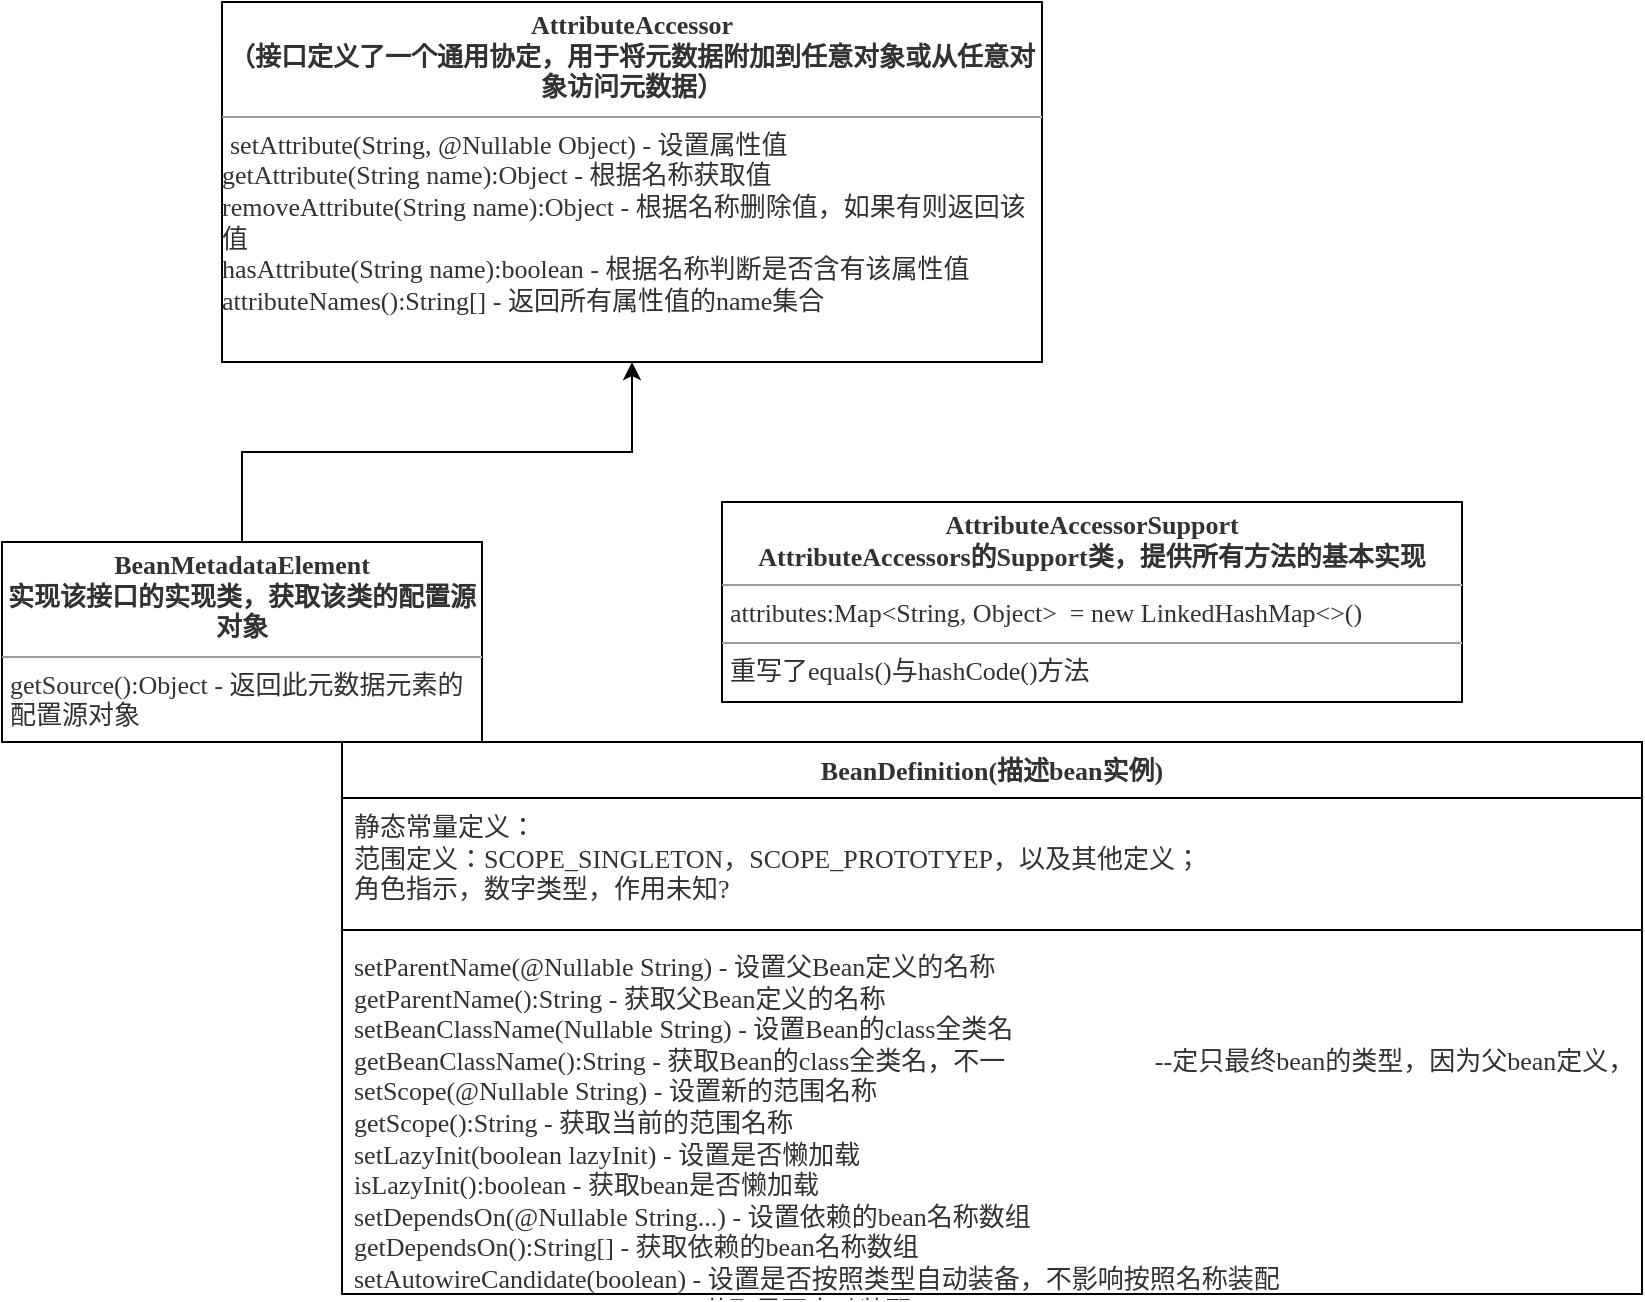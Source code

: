 <mxfile version="18.2.0" type="github">
  <diagram id="ylnHAjVZKFytVAsGpEt1" name="第 1 页">
    <mxGraphModel dx="1183" dy="665" grid="1" gridSize="10" guides="1" tooltips="1" connect="1" arrows="1" fold="1" page="1" pageScale="1" pageWidth="827" pageHeight="1169" math="0" shadow="0">
      <root>
        <mxCell id="0" />
        <mxCell id="1" parent="0" />
        <mxCell id="4qf6muTrts6Kvq2POUap-1" value="&lt;p style=&quot;margin:0px;margin-top:4px;text-align:center;&quot;&gt;&lt;span style=&quot;caret-color: rgb(50, 50, 50); color: rgb(50, 50, 50); font-family: 微软雅黑; font-size: 13px; font-weight: bold; text-size-adjust: auto; background-color: rgba(255, 255, 255, 0.008);&quot;&gt;AttributeAccessor&lt;/span&gt;&lt;/p&gt;&lt;div style=&quot;resize: none; outline: none; font-size: 13px; caret-color: rgb(50, 50, 50); color: rgb(50, 50, 50); font-family: 微软雅黑; font-weight: bold; text-align: center; text-size-adjust: auto; background-color: rgba(255, 255, 255, 0.008);&quot;&gt;（接口定义了一个通用协定，用于将元数据附加到任意对象或从任意对象访问元数据）&lt;/div&gt;&lt;hr size=&quot;1&quot;&gt;&lt;p style=&quot;margin:0px;margin-left:4px;&quot;&gt;&lt;span style=&quot;caret-color: rgb(50, 50, 50); color: rgb(50, 50, 50); font-family: 微软雅黑; font-size: 13px; text-size-adjust: auto; background-color: rgba(255, 255, 255, 0.008);&quot;&gt;setAttribute(String, @Nullable Object) - 设置属性值&lt;/span&gt;&lt;/p&gt;&lt;div style=&quot;resize: none; outline: none; font-size: 13px; caret-color: rgb(50, 50, 50); color: rgb(50, 50, 50); font-family: 微软雅黑; text-size-adjust: auto; background-color: rgba(255, 255, 255, 0.008);&quot;&gt;getAttribute(String name):Object - 根据名称获取值&lt;br&gt;&lt;/div&gt;&lt;div style=&quot;resize: none; outline: none; font-size: 13px; caret-color: rgb(50, 50, 50); color: rgb(50, 50, 50); font-family: 微软雅黑; text-size-adjust: auto; background-color: rgba(255, 255, 255, 0.008);&quot;&gt;removeAttribute(String name):Object - 根据名称删除值，如果有则返回该值&lt;br&gt;&lt;/div&gt;&lt;div style=&quot;resize: none; outline: none; font-size: 13px; caret-color: rgb(50, 50, 50); color: rgb(50, 50, 50); font-family: 微软雅黑; text-size-adjust: auto; background-color: rgba(255, 255, 255, 0.008);&quot;&gt;hasAttribute(String name):boolean - 根据名称判断是否含有该属性值&lt;br&gt;&lt;/div&gt;&lt;div style=&quot;resize: none; outline: none; font-size: 13px; caret-color: rgb(50, 50, 50); color: rgb(50, 50, 50); font-family: 微软雅黑; text-size-adjust: auto; background-color: rgba(255, 255, 255, 0.008);&quot;&gt;attributeNames():String[] - 返回所有属性值的name集合&lt;/div&gt;" style="verticalAlign=top;align=left;overflow=fill;fontSize=12;fontFamily=Helvetica;html=1;whiteSpace=wrap;" vertex="1" parent="1">
          <mxGeometry x="200" y="40" width="410" height="180" as="geometry" />
        </mxCell>
        <mxCell id="4qf6muTrts6Kvq2POUap-2" style="edgeStyle=orthogonalEdgeStyle;rounded=0;orthogonalLoop=1;jettySize=auto;html=1;fontFamily=Helvetica;fontSize=12;fontColor=default;" edge="1" parent="1" source="4qf6muTrts6Kvq2POUap-3" target="4qf6muTrts6Kvq2POUap-1">
          <mxGeometry relative="1" as="geometry" />
        </mxCell>
        <mxCell id="4qf6muTrts6Kvq2POUap-3" value="&lt;p style=&quot;margin:0px;margin-top:4px;text-align:center;&quot;&gt;&lt;span style=&quot;caret-color: rgb(50, 50, 50); color: rgb(50, 50, 50); font-family: 微软雅黑; font-size: 13px; font-weight: bold; text-size-adjust: auto; background-color: rgba(255, 255, 255, 0.008);&quot;&gt;BeanMetadataElement&lt;/span&gt;&lt;/p&gt;&lt;div style=&quot;resize: none; outline: none; font-size: 13px; caret-color: rgb(50, 50, 50); color: rgb(50, 50, 50); font-family: 微软雅黑; font-weight: bold; text-align: center; text-size-adjust: auto; background-color: rgba(255, 255, 255, 0.008);&quot;&gt;实现该接口的实现类，获取该类的配置源对象&lt;/div&gt;&lt;hr size=&quot;1&quot;&gt;&lt;p style=&quot;margin:0px;margin-left:4px;&quot;&gt;&lt;span style=&quot;caret-color: rgb(50, 50, 50); color: rgb(50, 50, 50); font-family: 微软雅黑; font-size: 13px; text-size-adjust: auto; background-color: rgba(255, 255, 255, 0.008);&quot;&gt;getSource():Object - 返回此元数据元素的配置源对象&lt;/span&gt;&lt;br&gt;&lt;/p&gt;" style="verticalAlign=top;align=left;overflow=fill;fontSize=12;fontFamily=Helvetica;html=1;whiteSpace=wrap;" vertex="1" parent="1">
          <mxGeometry x="90" y="310" width="240" height="100" as="geometry" />
        </mxCell>
        <mxCell id="4qf6muTrts6Kvq2POUap-23" value="&lt;p style=&quot;margin:0px;margin-top:4px;text-align:center;&quot;&gt;&lt;span style=&quot;caret-color: rgb(50, 50, 50); color: rgb(50, 50, 50); font-family: 微软雅黑; font-size: 13px; font-weight: bold; text-size-adjust: auto; background-color: rgba(255, 255, 255, 0.008);&quot;&gt;AttributeAccessorSupport&lt;/span&gt;&lt;/p&gt;&lt;div style=&quot;resize: none; outline: none; font-size: 13px; caret-color: rgb(50, 50, 50); color: rgb(50, 50, 50); font-family: 微软雅黑; font-weight: bold; text-align: center; text-size-adjust: auto; background-color: rgba(255, 255, 255, 0.008);&quot;&gt;AttributeAccessors的Support类，提供所有方法的基本实现&lt;/div&gt;&lt;hr size=&quot;1&quot;&gt;&lt;p style=&quot;margin:0px;margin-left:4px;&quot;&gt;&lt;span style=&quot;caret-color: rgb(50, 50, 50); color: rgb(50, 50, 50); font-family: 微软雅黑; font-size: 13px; text-size-adjust: auto; background-color: rgba(255, 255, 255, 0.008);&quot;&gt;attributes:Map&amp;lt;String, Object&amp;gt;&amp;nbsp;&amp;nbsp;= new LinkedHashMap&amp;lt;&amp;gt;()&lt;/span&gt;&lt;br&gt;&lt;/p&gt;&lt;hr size=&quot;1&quot;&gt;&lt;p style=&quot;margin:0px;margin-left:4px;&quot;&gt;&lt;span style=&quot;caret-color: rgb(50, 50, 50); color: rgb(50, 50, 50); font-family: 微软雅黑; font-size: 13px; text-size-adjust: auto; background-color: rgba(255, 255, 255, 0.008);&quot;&gt;重写了equals()与hashCode()方法&lt;/span&gt;&lt;br&gt;&lt;/p&gt;" style="verticalAlign=top;align=left;overflow=fill;fontSize=12;fontFamily=Helvetica;html=1;whiteSpace=wrap;" vertex="1" parent="1">
          <mxGeometry x="450" y="290" width="370" height="100" as="geometry" />
        </mxCell>
        <mxCell id="4qf6muTrts6Kvq2POUap-24" value="&lt;span style=&quot;caret-color: rgb(50, 50, 50); color: rgb(50, 50, 50); font-family: 微软雅黑; font-size: 13px; text-size-adjust: auto; background-color: rgba(255, 255, 255, 0.008);&quot;&gt;BeanDefinition(描述bean实例)&lt;/span&gt;" style="swimlane;fontStyle=1;align=center;verticalAlign=top;childLayout=stackLayout;horizontal=1;startSize=28;horizontalStack=0;resizeParent=1;resizeParentMax=0;resizeLast=0;collapsible=1;marginBottom=0;html=1;whiteSpace=wrap;autosize=1;" vertex="1" parent="1">
          <mxGeometry x="260" y="410" width="650" height="276" as="geometry" />
        </mxCell>
        <mxCell id="4qf6muTrts6Kvq2POUap-25" value="&lt;div style=&quot;resize: none; outline: none; font-size: 13px; caret-color: rgb(50, 50, 50); color: rgb(50, 50, 50); font-family: 微软雅黑; text-size-adjust: auto; background-color: rgba(255, 255, 255, 0.008);&quot;&gt;静态常量定义：&lt;/div&gt;&lt;span style=&quot;caret-color: rgb(50, 50, 50); color: rgb(50, 50, 50); font-family: 微软雅黑; font-size: 13px; text-size-adjust: auto; background-color: rgba(255, 255, 255, 0.008);&quot;&gt;范围定义：SCOPE_SINGLETON，SCOPE_PROTOTYEP，以及其他定义；&lt;/span&gt;&lt;br style=&quot;caret-color: rgb(50, 50, 50); color: rgb(50, 50, 50); font-family: 微软雅黑; font-size: 13px; text-size-adjust: auto; background-color: rgba(255, 255, 255, 0.008);&quot;&gt;&lt;div style=&quot;resize: none; outline: none; font-size: 13px; caret-color: rgb(50, 50, 50); color: rgb(50, 50, 50); font-family: 微软雅黑; text-size-adjust: auto; background-color: rgba(255, 255, 255, 0.008);&quot;&gt;角色指示，数字类型，作用未知?&lt;/div&gt;" style="text;strokeColor=none;fillColor=none;align=left;verticalAlign=top;spacingLeft=4;spacingRight=4;overflow=hidden;rotatable=0;points=[[0,0.5],[1,0.5]];portConstraint=eastwest;html=1;" vertex="1" parent="4qf6muTrts6Kvq2POUap-24">
          <mxGeometry y="28" width="650" height="62" as="geometry" />
        </mxCell>
        <mxCell id="4qf6muTrts6Kvq2POUap-26" value="" style="line;strokeWidth=1;fillColor=none;align=left;verticalAlign=middle;spacingTop=-1;spacingLeft=3;spacingRight=3;rotatable=0;labelPosition=right;points=[];portConstraint=eastwest;html=1;" vertex="1" parent="4qf6muTrts6Kvq2POUap-24">
          <mxGeometry y="90" width="650" height="8" as="geometry" />
        </mxCell>
        <mxCell id="4qf6muTrts6Kvq2POUap-27" value="&lt;span style=&quot;caret-color: rgb(50, 50, 50); color: rgb(50, 50, 50); font-family: 微软雅黑; font-size: 13px; text-size-adjust: auto; background-color: rgba(255, 255, 255, 0.008);&quot;&gt;setParentName(@Nullable String) - 设置父Bean定义的名称&lt;/span&gt;&lt;br style=&quot;caret-color: rgb(50, 50, 50); color: rgb(50, 50, 50); font-family: 微软雅黑; font-size: 13px; text-size-adjust: auto; background-color: rgba(255, 255, 255, 0.008);&quot;&gt;&lt;div style=&quot;resize: none; outline: none; font-size: 13px; caret-color: rgb(50, 50, 50); color: rgb(50, 50, 50); font-family: 微软雅黑; text-size-adjust: auto; background-color: rgba(255, 255, 255, 0.008);&quot;&gt;getParentName():String - 获取父Bean定义的名称&lt;br&gt;&lt;/div&gt;&lt;div style=&quot;resize: none; outline: none; font-size: 13px; caret-color: rgb(50, 50, 50); color: rgb(50, 50, 50); font-family: 微软雅黑; text-size-adjust: auto; background-color: rgba(255, 255, 255, 0.008);&quot;&gt;setBeanClassName(Nullable String) - 设置Bean的class全类名&lt;br&gt;&lt;/div&gt;&lt;div style=&quot;resize: none; outline: none; font-size: 13px; caret-color: rgb(50, 50, 50); color: rgb(50, 50, 50); font-family: 微软雅黑; text-size-adjust: auto; background-color: rgba(255, 255, 255, 0.008);&quot;&gt;getBeanClassName():String - 获取Bean的class全类名，不一 &amp;nbsp; &amp;nbsp; &amp;nbsp; &amp;nbsp; &amp;nbsp; &amp;nbsp; &amp;nbsp; &amp;nbsp; &amp;nbsp; &amp;nbsp; &amp;nbsp; --定只最终bean的类型，因为父bean定义，工厂方法类。&lt;br&gt;&lt;/div&gt;&lt;div style=&quot;resize: none; outline: none; font-size: 13px; caret-color: rgb(50, 50, 50); color: rgb(50, 50, 50); font-family: 微软雅黑; text-size-adjust: auto; background-color: rgba(255, 255, 255, 0.008);&quot;&gt;setScope(@Nullable String) - 设置新的范围名称&lt;br&gt;&lt;/div&gt;&lt;div style=&quot;resize: none; outline: none; font-size: 13px; caret-color: rgb(50, 50, 50); color: rgb(50, 50, 50); font-family: 微软雅黑; text-size-adjust: auto; background-color: rgba(255, 255, 255, 0.008);&quot;&gt;getScope():String - 获取当前的范围名称&lt;br&gt;&lt;/div&gt;&lt;div style=&quot;resize: none; outline: none; font-size: 13px; caret-color: rgb(50, 50, 50); color: rgb(50, 50, 50); font-family: 微软雅黑; text-size-adjust: auto; background-color: rgba(255, 255, 255, 0.008);&quot;&gt;setLazyInit(boolean lazyInit) - 设置是否懒加载&lt;br&gt;&lt;/div&gt;&lt;div style=&quot;resize: none; outline: none; font-size: 13px; caret-color: rgb(50, 50, 50); color: rgb(50, 50, 50); font-family: 微软雅黑; text-size-adjust: auto; background-color: rgba(255, 255, 255, 0.008);&quot;&gt;isLazyInit():boolean - 获取bean是否懒加载&lt;br&gt;&lt;/div&gt;&lt;div style=&quot;resize: none; outline: none; font-size: 13px; caret-color: rgb(50, 50, 50); color: rgb(50, 50, 50); font-family: 微软雅黑; text-size-adjust: auto; background-color: rgba(255, 255, 255, 0.008);&quot;&gt;setDependsOn(@Nullable String...) - 设置依赖的bean名称数组&lt;br&gt;&lt;/div&gt;&lt;div style=&quot;resize: none; outline: none; font-size: 13px; caret-color: rgb(50, 50, 50); color: rgb(50, 50, 50); font-family: 微软雅黑; text-size-adjust: auto; background-color: rgba(255, 255, 255, 0.008);&quot;&gt;getDependsOn():String[] - 获取依赖的bean名称数组&lt;br&gt;&lt;/div&gt;&lt;div style=&quot;resize: none; outline: none; font-size: 13px; caret-color: rgb(50, 50, 50); color: rgb(50, 50, 50); font-family: 微软雅黑; text-size-adjust: auto; background-color: rgba(255, 255, 255, 0.008);&quot;&gt;setAutowireCandidate(boolean) - 设置是否按照类型自动装备，不影响按照名称装配&lt;/div&gt;&lt;div style=&quot;resize: none; outline: none; font-size: 13px; caret-color: rgb(50, 50, 50); color: rgb(50, 50, 50); font-family: 微软雅黑; text-size-adjust: auto; background-color: rgba(255, 255, 255, 0.008);&quot;&gt;isAutowireCandidate():boolean - 获取是否自动装配&lt;br&gt;&lt;/div&gt;&lt;div style=&quot;resize: none; outline: none; font-size: 13px; caret-color: rgb(50, 50, 50); color: rgb(50, 50, 50); font-family: 微软雅黑; text-size-adjust: auto; background-color: rgba(255, 255, 255, 0.008);&quot;&gt;setPrimary(boolean) - 设置是否是主要的bean，用于装配&lt;br&gt;&lt;/div&gt;&lt;div style=&quot;resize: none; outline: none; font-size: 13px; caret-color: rgb(50, 50, 50); color: rgb(50, 50, 50); font-family: 微软雅黑; text-size-adjust: auto; background-color: rgba(255, 255, 255, 0.008);&quot;&gt;isPrimary():boolean - 获取是否是主要bean的状态&lt;/div&gt;&lt;div style=&quot;resize: none; outline: none; font-size: 13px; caret-color: rgb(50, 50, 50); color: rgb(50, 50, 50); font-family: 微软雅黑; text-size-adjust: auto; background-color: rgba(255, 255, 255, 0.008);&quot;&gt;setFactoryBeanName(@Nullable String) - 设置Bean工厂的类全名&lt;br&gt;&lt;/div&gt;&lt;div style=&quot;resize: none; outline: none; font-size: 13px; caret-color: rgb(50, 50, 50); color: rgb(50, 50, 50); font-family: 微软雅黑; text-size-adjust: auto; background-color: rgba(255, 255, 255, 0.008);&quot;&gt;getFactoryBeanName():String - 获取Bean工厂的类全名&lt;br&gt;&lt;/div&gt;&lt;div style=&quot;resize: none; outline: none; font-size: 13px; caret-color: rgb(50, 50, 50); color: rgb(50, 50, 50); font-family: 微软雅黑; text-size-adjust: auto; background-color: rgba(255, 255, 255, 0.008);&quot;&gt;setFactoryMethodName(@Nullable String) - 设置Bean工厂方法名称；将使用构造函数参数调用此方法。该方法将在指定的工厂bean（如果有）上调用，或者作为本地bean类上的静态方法调用。&lt;br&gt;&lt;/div&gt;&lt;div style=&quot;resize: none; outline: none; font-size: 13px; caret-color: rgb(50, 50, 50); color: rgb(50, 50, 50); font-family: 微软雅黑; text-size-adjust: auto; background-color: rgba(255, 255, 255, 0.008);&quot;&gt;getFactoryMethodName():String - 获取工厂方法名称&lt;/div&gt;&lt;div style=&quot;resize: none; outline: none; font-size: 13px; caret-color: rgb(50, 50, 50); color: rgb(50, 50, 50); font-family: 微软雅黑; text-size-adjust: auto; background-color: rgba(255, 255, 255, 0.008);&quot;&gt;getConstructorArgumentValues():ConstructorArgumentValues --- 获取Bean的构造函数参数值&lt;/div&gt;&lt;div style=&quot;resize: none; outline: none; font-size: 13px; caret-color: rgb(50, 50, 50); color: rgb(50, 50, 50); font-family: 微软雅黑; text-size-adjust: auto; background-color: rgba(255, 255, 255, 0.008);&quot;&gt;&lt;span style=&quot;font-size: inherit;&quot;&gt;hasConstructorArgumentValues():&lt;/span&gt;boolean - 是否有构造函数参数值&lt;/div&gt;&lt;div style=&quot;resize: none; outline: none; font-size: 13px; caret-color: rgb(50, 50, 50); color: rgb(50, 50, 50); font-family: 微软雅黑; text-size-adjust: auto; background-color: rgba(255, 255, 255, 0.008);&quot;&gt;getPropertyValues():MutablePropertyValues - 获取用于bean创建的属性值&lt;br&gt;&lt;/div&gt;&lt;div style=&quot;resize: none; outline: none; font-size: 13px; caret-color: rgb(50, 50, 50); color: rgb(50, 50, 50); font-family: 微软雅黑; text-size-adjust: auto; background-color: rgba(255, 255, 255, 0.008);&quot;&gt;hasPropertyValues():boolean 判断是否有属性值&lt;br&gt;&lt;/div&gt;&lt;div style=&quot;resize: none; outline: none; font-size: 13px; caret-color: rgb(50, 50, 50); color: rgb(50, 50, 50); font-family: 微软雅黑; text-size-adjust: auto; background-color: rgba(255, 255, 255, 0.008);&quot;&gt;setInitMethodName(@Nullable String) - 设置初始化方法名&lt;br&gt;&lt;/div&gt;&lt;div style=&quot;resize: none; outline: none; font-size: 13px; caret-color: rgb(50, 50, 50); color: rgb(50, 50, 50); font-family: 微软雅黑; text-size-adjust: auto; background-color: rgba(255, 255, 255, 0.008);&quot;&gt;getInitMethodName():String - 获取初始化方法名&lt;br&gt;&lt;/div&gt;&lt;div style=&quot;resize: none; outline: none; font-size: 13px; caret-color: rgb(50, 50, 50); color: rgb(50, 50, 50); font-family: 微软雅黑; text-size-adjust: auto; background-color: rgba(255, 255, 255, 0.008);&quot;&gt;setDestroyMethodName(@Nullable String) - 设置销毁方法名&lt;br&gt;&lt;/div&gt;&lt;div style=&quot;resize: none; outline: none; font-size: 13px; caret-color: rgb(50, 50, 50); color: rgb(50, 50, 50); font-family: 微软雅黑; text-size-adjust: auto; background-color: rgba(255, 255, 255, 0.008);&quot;&gt;getDestroyMethodName():String - 获取销毁方法名&lt;br&gt;&lt;/div&gt;&lt;div style=&quot;resize: none; outline: none; font-size: 13px; caret-color: rgb(50, 50, 50); color: rgb(50, 50, 50); font-family: 微软雅黑; text-size-adjust: auto; background-color: rgba(255, 255, 255, 0.008);&quot;&gt;setRole(int) - 设置角色值&lt;br&gt;&lt;/div&gt;&lt;div style=&quot;resize: none; outline: none; font-size: 13px; caret-color: rgb(50, 50, 50); color: rgb(50, 50, 50); font-family: 微软雅黑; text-size-adjust: auto; background-color: rgba(255, 255, 255, 0.008);&quot;&gt;getRole():int - 获取角色值&lt;br&gt;&lt;/div&gt;&lt;div style=&quot;resize: none; outline: none; font-size: 13px; caret-color: rgb(50, 50, 50); color: rgb(50, 50, 50); font-family: 微软雅黑; text-size-adjust: auto; background-color: rgba(255, 255, 255, 0.008);&quot;&gt;setDescription(@Nullable String) - 设置该BeanDefinition的描述&lt;br&gt;&lt;/div&gt;&lt;div style=&quot;resize: none; outline: none; font-size: 13px; caret-color: rgb(50, 50, 50); color: rgb(50, 50, 50); font-family: 微软雅黑; text-size-adjust: auto; background-color: rgba(255, 255, 255, 0.008);&quot;&gt;getDescription():String&amp;nbsp;&amp;nbsp;- 获取描述&lt;br&gt;&lt;/div&gt;&lt;div style=&quot;resize: none; outline: none; font-size: 13px; caret-color: rgb(50, 50, 50); color: rgb(50, 50, 50); font-family: 微软雅黑; text-size-adjust: auto; background-color: rgba(255, 255, 255, 0.008);&quot;&gt;getResolvableType():ResolvableType - 获取泛型类型处理的实例对象&lt;br&gt;&lt;/div&gt;&lt;div style=&quot;resize: none; outline: none; font-size: 13px; caret-color: rgb(50, 50, 50); color: rgb(50, 50, 50); font-family: 微软雅黑; text-size-adjust: auto; background-color: rgba(255, 255, 255, 0.008);&quot;&gt;isSingleton():boolean - 是否是单例&lt;br&gt;&lt;/div&gt;&lt;div style=&quot;resize: none; outline: none; font-size: 13px; caret-color: rgb(50, 50, 50); color: rgb(50, 50, 50); font-family: 微软雅黑; text-size-adjust: auto; background-color: rgba(255, 255, 255, 0.008);&quot;&gt;isPrototype():boolean - 是否是原型&lt;br&gt;&lt;/div&gt;&lt;div style=&quot;resize: none; outline: none; font-size: 13px; caret-color: rgb(50, 50, 50); color: rgb(50, 50, 50); font-family: 微软雅黑; text-size-adjust: auto; background-color: rgba(255, 255, 255, 0.008);&quot;&gt;isAbstract():boolean 是否是抽象类&lt;br&gt;&lt;/div&gt;&lt;div style=&quot;resize: none; outline: none; font-size: 13px; caret-color: rgb(50, 50, 50); color: rgb(50, 50, 50); font-family: 微软雅黑; text-size-adjust: auto; background-color: rgba(255, 255, 255, 0.008);&quot;&gt;getResourceDescription():String&amp;nbsp;&amp;nbsp;- 返回此Bean定义所来自的资源的描述&lt;br&gt;&lt;/div&gt;&lt;div style=&quot;resize: none; outline: none; font-size: 13px; caret-color: rgb(50, 50, 50); color: rgb(50, 50, 50); font-family: 微软雅黑; text-size-adjust: auto; background-color: rgba(255, 255, 255, 0.008);&quot;&gt;getOriginatingBeanDefinition():BeanDefinition&amp;nbsp;&amp;nbsp;- 返回原始的BeanDefinition&lt;/div&gt;" style="text;strokeColor=none;fillColor=none;align=left;verticalAlign=top;spacingLeft=4;spacingRight=4;overflow=hidden;rotatable=0;points=[[0,0.5],[1,0.5]];portConstraint=eastwest;html=1;" vertex="1" parent="4qf6muTrts6Kvq2POUap-24">
          <mxGeometry y="98" width="650" height="178" as="geometry" />
        </mxCell>
      </root>
    </mxGraphModel>
  </diagram>
</mxfile>
